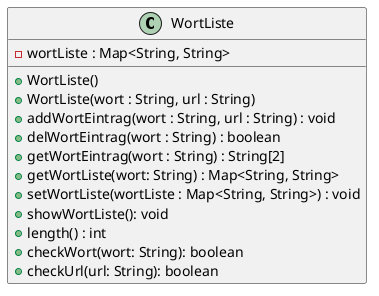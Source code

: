 @startuml
'https://plantuml.com/class-diagram


class WortListe {
- wortListe : Map<String, String>

+ WortListe()
+ WortListe(wort : String, url : String)
+ addWortEintrag(wort : String, url : String) : void
+ delWortEintrag(wort : String) : boolean
+ getWortEintrag(wort : String) : String[2]
+ getWortListe(wort: String) : Map<String, String>
+ setWortListe(wortListe : Map<String, String>) : void
+ showWortListe(): void
+ length() : int
+ checkWort(wort: String): boolean
+ checkUrl(url: String): boolean
}

@enduml